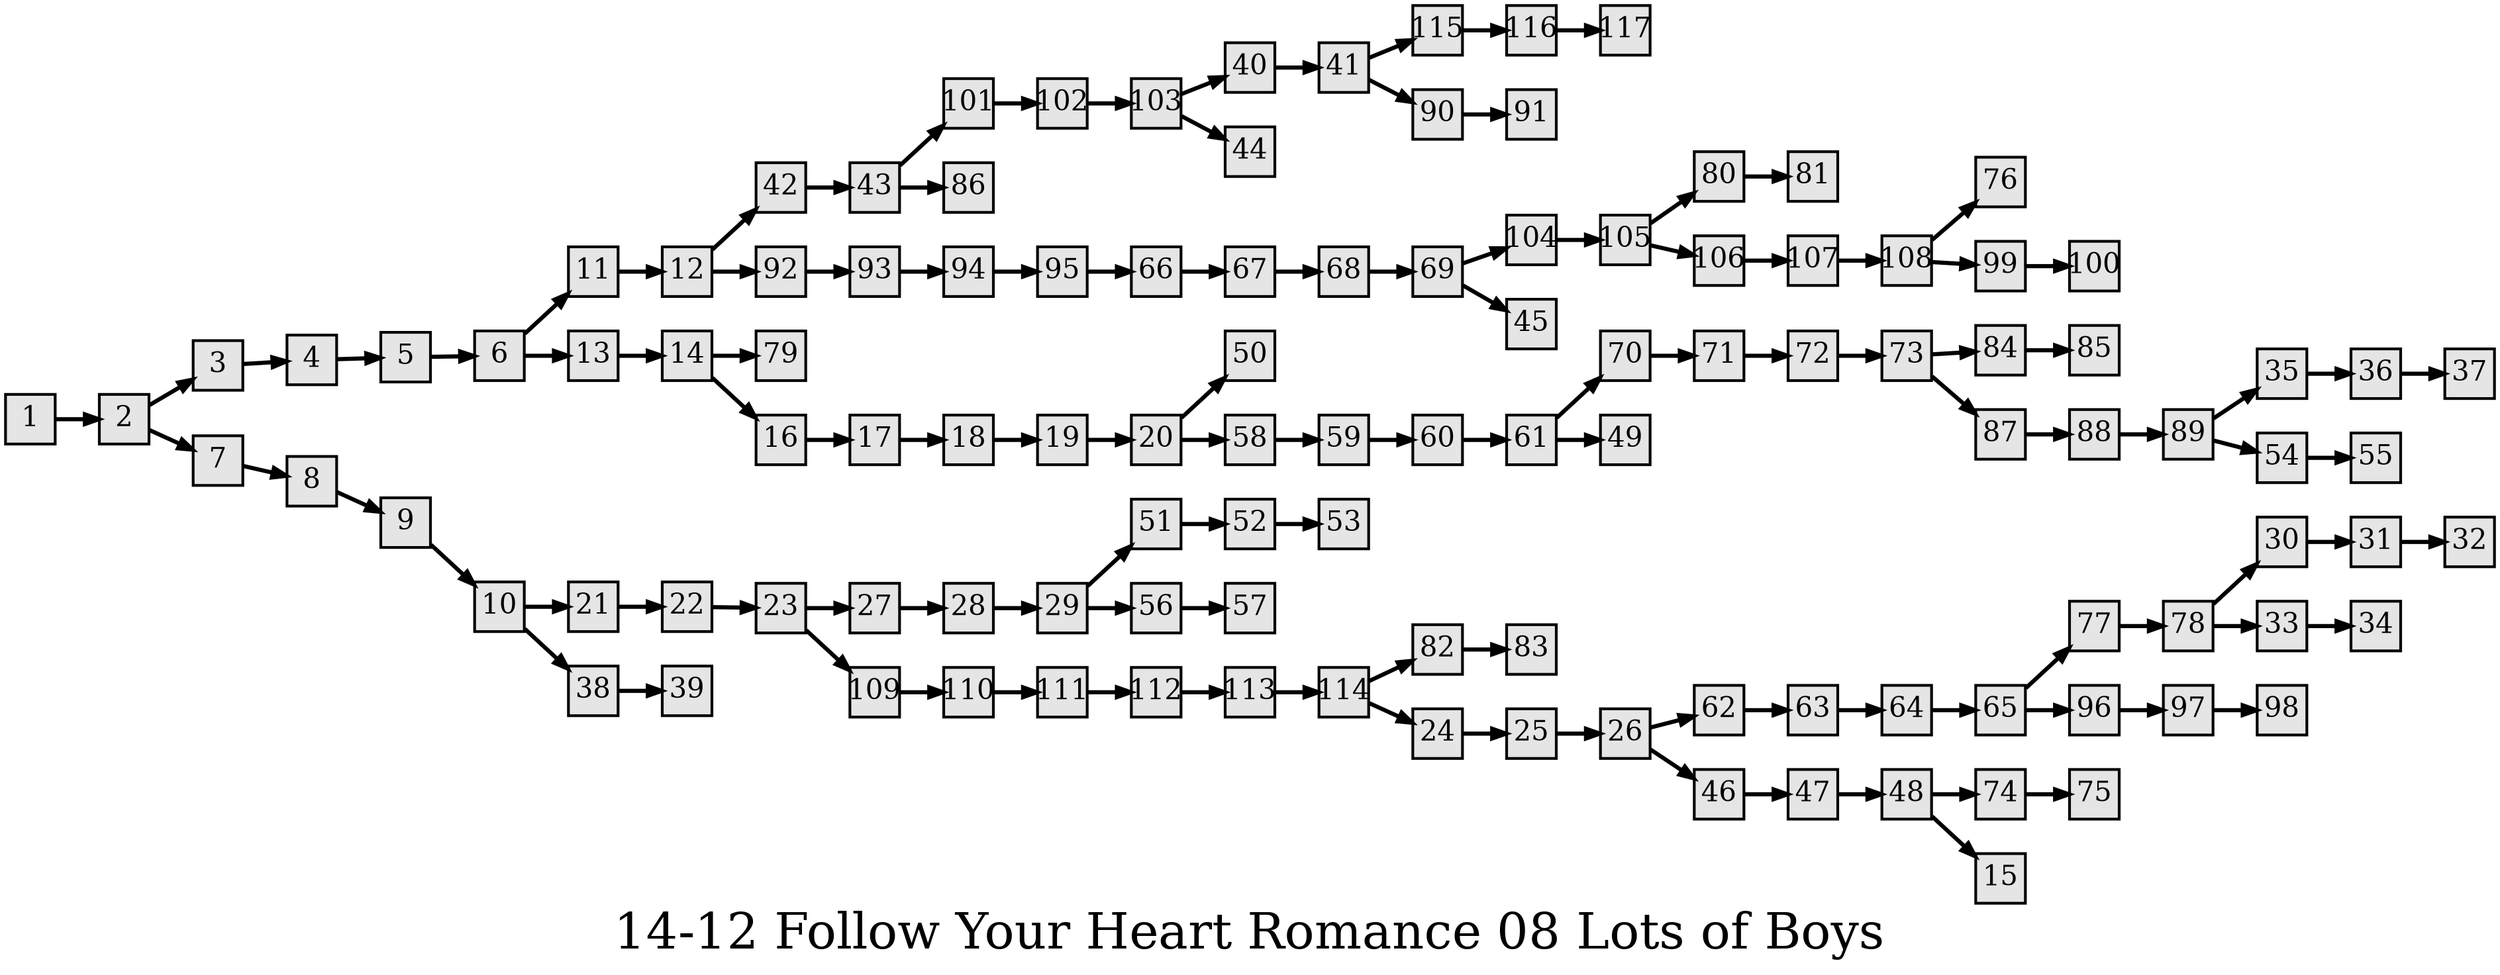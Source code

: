 digraph g{
  graph [ label="14-12 Follow Your Heart Romance 08 Lots of Boys" rankdir=LR, ordering=out, fontsize=36, nodesep="0.35", ranksep="0.45"];
  node  [shape=rect, penwidth=2, fontsize=20, style=filled, fillcolor=grey90, margin="0,0", labelfloat=true, regular=true, fixedsize=true];
  edge  [labelfloat=true, penwidth=3, fontsize=12];
  1 -> 2;
  2 -> 3;
  2 -> 7;
  3 -> 4;
  4 -> 5;
  5 -> 6;
  6 -> 11;
  6 -> 13;
  7 -> 8;
  8 -> 9;
  9 -> 10;
  10 -> 21;
  10 -> 38;
  11 -> 12;
  12 -> 42;
  12 -> 92;
  13 -> 14;
  14 -> 79;
  14 -> 16;
  15;
  16 -> 17;
  17 -> 18;
  18 -> 19;
  19 -> 20;
  20 -> 50;
  20 -> 58;
  21 -> 22;
  22 -> 23;
  23 -> 27;
  23 -> 109;
  24 -> 25;
  25 -> 26;
  26 -> 62;
  26 -> 46;
  27 -> 28;
  28 -> 29;
  29 -> 51;
  29 -> 56;
  30 -> 31;
  31 -> 32;
  32;
  33 -> 34;
  34;
  35 -> 36;
  36 -> 37;
  38 -> 39;
  39;
  40 -> 41;
  41 -> 115;
  41 -> 90;
  42 -> 43;
  43 -> 101;
  43 -> 86;
  44;
  45;
  46 -> 47;
  47 -> 48;
  48 -> 74;
  48 -> 15;
  49;
  50;
  51 -> 52;
  52 -> 53;
  53;
  54 -> 55;
  55;
  56 -> 57;
  57;
  58 -> 59;
  59 -> 60;
  60 -> 61;
  61 -> 70;
  61 -> 49;
  62 -> 63;
  63 -> 64;
  64 -> 65;
  65 -> 77;
  65 -> 96;
  66 -> 67;
  67 -> 68;
  68 -> 69;
  69 -> 104;
  69 -> 45;
  70 -> 71;
  71 -> 72;
  72 -> 73;
  73 -> 84;
  73 -> 87;
  74 -> 75;
  76;
  77 -> 78;
  78 -> 30;
  78 -> 33;
  79;
  80 -> 81;
  82 -> 83;
  84 -> 85;
  86;
  87 -> 88;
  88 -> 89;
  89 -> 35;
  89 -> 54;
  90 -> 91;
  92 -> 93;
  93 -> 94;
  94 -> 95;
  95 -> 66;
  96 -> 97;
  97 -> 98;
  99 -> 100;
  101 -> 102;
  102 -> 103;
  103 -> 40;
  103 -> 44;
  104 -> 105;
  105 -> 80;
  105 -> 106;
  106 -> 107;
  107 -> 108;
  108 -> 76;
  108 -> 99;
  109 -> 110;
  110 -> 111;
  111 -> 112;
  112 -> 113;
  113 -> 114;
  114 -> 82;
  114 -> 24;
  115 -> 116;
  116 -> 117;
}

